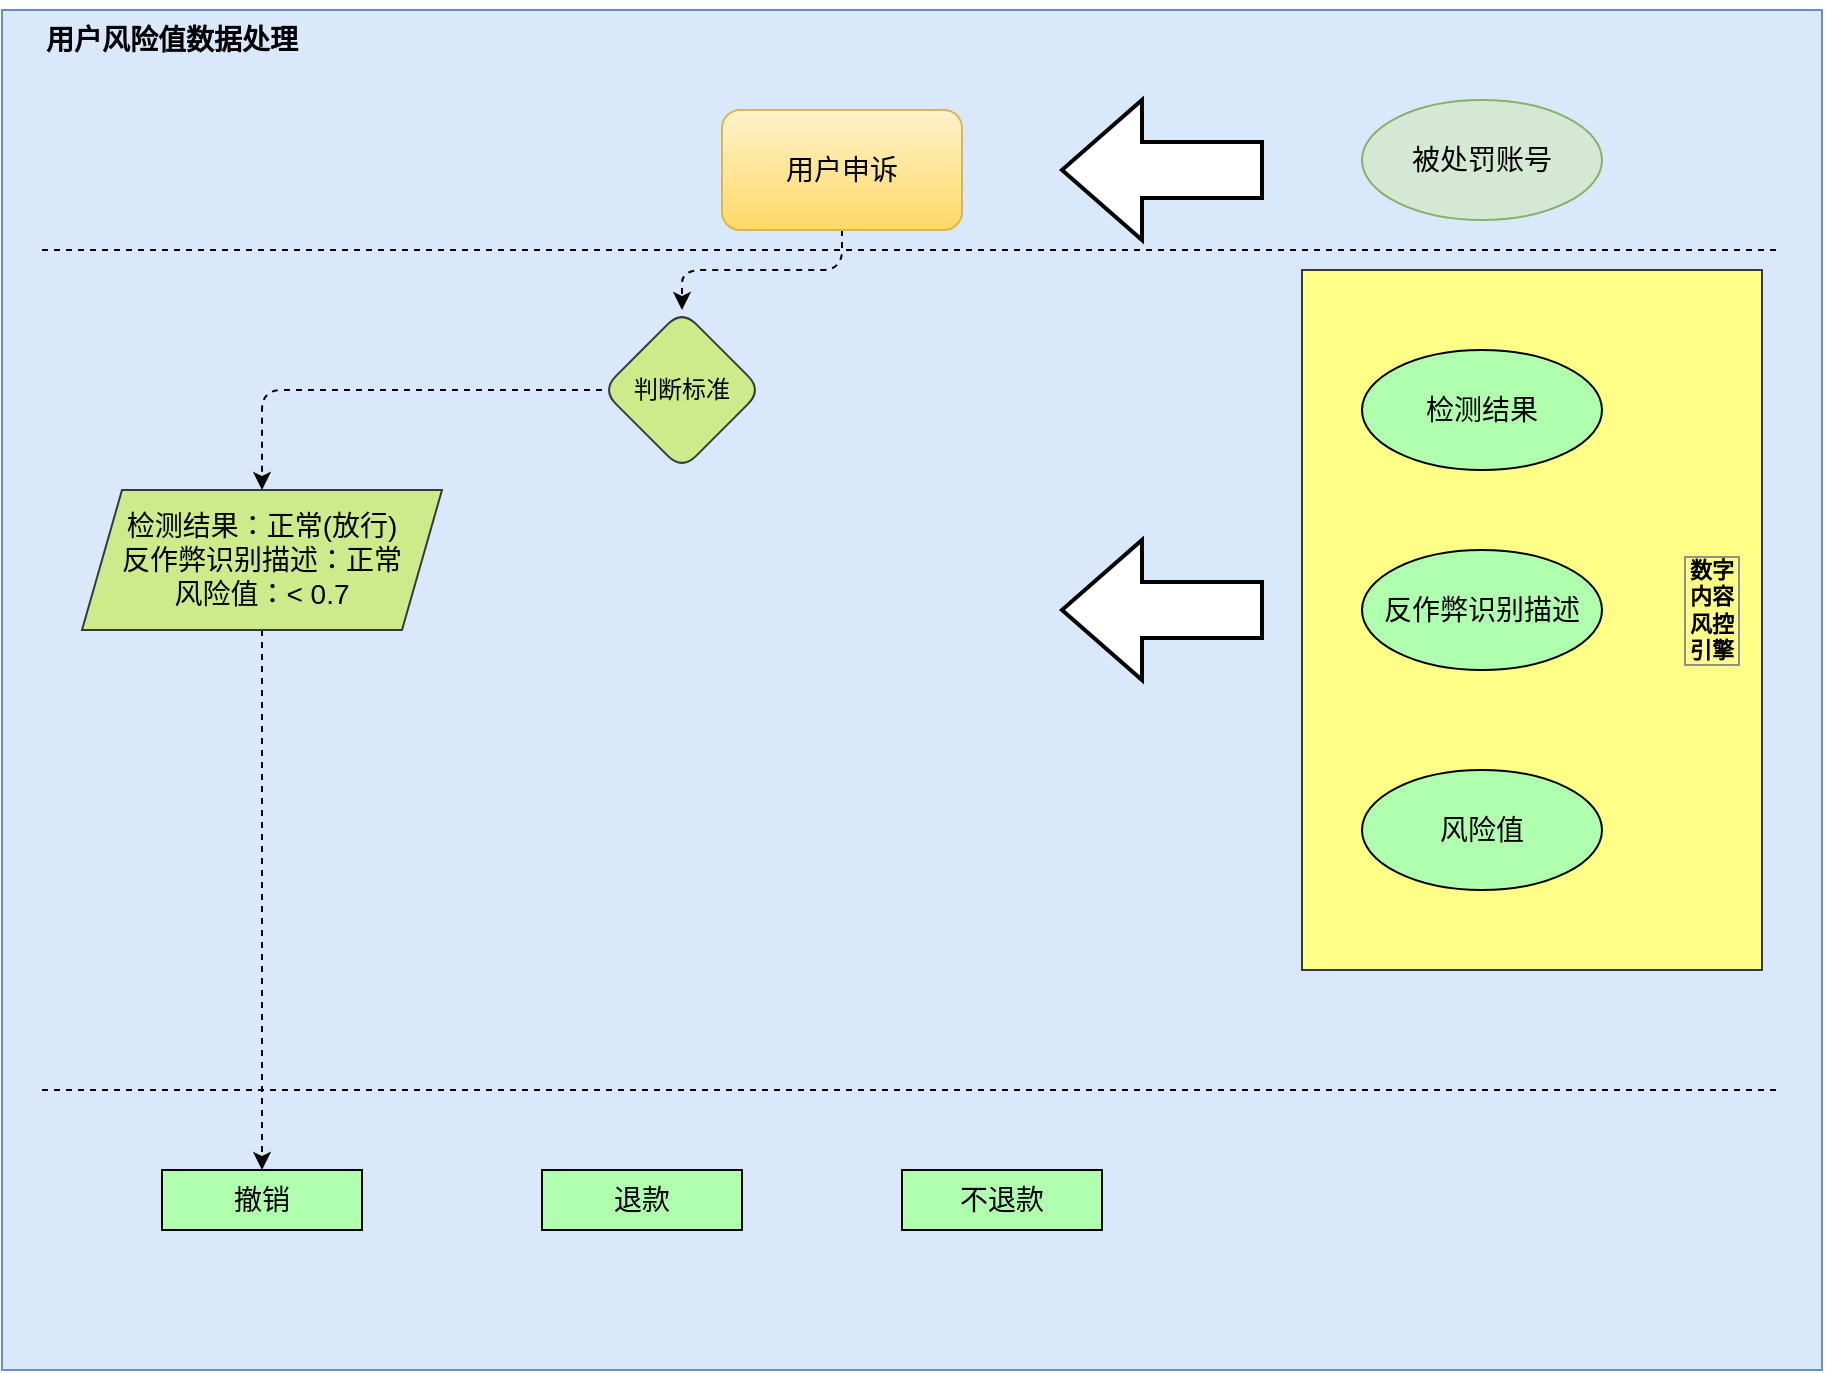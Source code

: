 <mxfile version="16.2.7" type="github">
  <diagram id="K8bH0kipLZ9rEDlnG2lr" name="Page-1">
    <mxGraphModel dx="3108" dy="786" grid="1" gridSize="10" guides="1" tooltips="1" connect="1" arrows="1" fold="1" page="1" pageScale="1" pageWidth="850" pageHeight="1400" math="0" shadow="0">
      <root>
        <mxCell id="0" />
        <mxCell id="1" parent="0" />
        <mxCell id="Bgl1Vfubp7OZOoUCv1JT-1" value="" style="text;html=1;strokeColor=#6c8ebf;fillColor=#dae8fc;align=left;verticalAlign=top;whiteSpace=wrap;fontSize=14;fontStyle=1" vertex="1" parent="1">
          <mxGeometry x="-970" y="20" width="910" height="680" as="geometry" />
        </mxCell>
        <mxCell id="Bgl1Vfubp7OZOoUCv1JT-87" value="" style="rounded=0;whiteSpace=wrap;html=1;labelBackgroundColor=none;labelBorderColor=none;fontSize=11;fillColor=#ffff88;strokeColor=#36393d;" vertex="1" parent="1">
          <mxGeometry x="-320" y="150" width="230" height="350" as="geometry" />
        </mxCell>
        <mxCell id="Bgl1Vfubp7OZOoUCv1JT-9" value="" style="edgeStyle=orthogonalEdgeStyle;rounded=1;orthogonalLoop=1;jettySize=auto;html=1;dashed=1;" edge="1" parent="1" source="Bgl1Vfubp7OZOoUCv1JT-2" target="Bgl1Vfubp7OZOoUCv1JT-8">
          <mxGeometry relative="1" as="geometry" />
        </mxCell>
        <mxCell id="Bgl1Vfubp7OZOoUCv1JT-2" value="&lt;span style=&quot;font-size: 14px&quot;&gt;用户申诉&lt;/span&gt;" style="rounded=1;whiteSpace=wrap;html=1;fillColor=#fff2cc;gradientColor=#ffd966;strokeColor=#d6b656;" vertex="1" parent="1">
          <mxGeometry x="-610" y="70" width="120" height="60" as="geometry" />
        </mxCell>
        <mxCell id="Bgl1Vfubp7OZOoUCv1JT-99" value="" style="edgeStyle=orthogonalEdgeStyle;rounded=1;orthogonalLoop=1;jettySize=auto;html=1;dashed=1;labelBackgroundColor=default;fontSize=11;fontColor=#000000;entryX=0.5;entryY=0;entryDx=0;entryDy=0;" edge="1" parent="1" source="Bgl1Vfubp7OZOoUCv1JT-8" target="Bgl1Vfubp7OZOoUCv1JT-97">
          <mxGeometry relative="1" as="geometry">
            <mxPoint x="-630" y="330" as="targetPoint" />
          </mxGeometry>
        </mxCell>
        <mxCell id="Bgl1Vfubp7OZOoUCv1JT-8" value="判断标准" style="rhombus;whiteSpace=wrap;html=1;rounded=1;fillColor=#cdeb8b;strokeColor=#36393d;" vertex="1" parent="1">
          <mxGeometry x="-670" y="170" width="80" height="80" as="geometry" />
        </mxCell>
        <mxCell id="Bgl1Vfubp7OZOoUCv1JT-77" value="&lt;p class=&quot;MsoNormal&quot;&gt;&lt;span style=&quot;font-size: 14px&quot;&gt;用户风险值数据处理&lt;/span&gt;&lt;br&gt;&lt;/p&gt;" style="text;html=1;fillColor=none;align=center;verticalAlign=middle;whiteSpace=wrap;rounded=0;labelBackgroundColor=none;labelBorderColor=none;fontSize=11;fontStyle=1" vertex="1" parent="1">
          <mxGeometry x="-970" y="20" width="170" height="30" as="geometry" />
        </mxCell>
        <mxCell id="Bgl1Vfubp7OZOoUCv1JT-80" value="" style="verticalLabelPosition=bottom;verticalAlign=top;html=1;strokeWidth=2;shape=mxgraph.arrows2.arrow;dy=0.6;dx=40;notch=0;labelBackgroundColor=none;labelBorderColor=none;fontSize=11;fontColor=#E6FFCC;direction=west;" vertex="1" parent="1">
          <mxGeometry x="-440" y="65" width="100" height="70" as="geometry" />
        </mxCell>
        <mxCell id="Bgl1Vfubp7OZOoUCv1JT-82" value="&lt;span style=&quot;font-size: 14px&quot;&gt;被处罚账号&lt;/span&gt;" style="ellipse;whiteSpace=wrap;html=1;rounded=1;fillColor=#d5e8d4;strokeColor=#82b366;" vertex="1" parent="1">
          <mxGeometry x="-290" y="65" width="120" height="60" as="geometry" />
        </mxCell>
        <mxCell id="Bgl1Vfubp7OZOoUCv1JT-84" value="检测结果" style="ellipse;whiteSpace=wrap;html=1;fontSize=14;fillColor=#AFFFAF;strokeColor=rgb(0, 0, 0);fontColor=rgb(0, 0, 0);" vertex="1" parent="1">
          <mxGeometry x="-290" y="190" width="120" height="60" as="geometry" />
        </mxCell>
        <mxCell id="Bgl1Vfubp7OZOoUCv1JT-85" value="反作弊识别描述" style="ellipse;whiteSpace=wrap;html=1;fontSize=14;fillColor=#AFFFAF;strokeColor=rgb(0, 0, 0);fontColor=rgb(0, 0, 0);" vertex="1" parent="1">
          <mxGeometry x="-290" y="290" width="120" height="60" as="geometry" />
        </mxCell>
        <mxCell id="Bgl1Vfubp7OZOoUCv1JT-86" value="风险值" style="ellipse;whiteSpace=wrap;html=1;fontSize=14;fillColor=#AFFFAF;strokeColor=rgb(0, 0, 0);fontColor=rgb(0, 0, 0);" vertex="1" parent="1">
          <mxGeometry x="-290" y="400" width="120" height="60" as="geometry" />
        </mxCell>
        <mxCell id="Bgl1Vfubp7OZOoUCv1JT-88" value="&lt;b&gt;数字内容风控引擎&lt;/b&gt;" style="text;html=1;strokeColor=none;fillColor=none;align=center;verticalAlign=middle;whiteSpace=wrap;rounded=0;labelBackgroundColor=none;labelBorderColor=#8F8F8F;fontSize=11;fontColor=#000000;horizontal=0;rotation=90;" vertex="1" parent="1">
          <mxGeometry x="-180" y="305" width="130" height="30" as="geometry" />
        </mxCell>
        <mxCell id="Bgl1Vfubp7OZOoUCv1JT-89" value="" style="verticalLabelPosition=bottom;verticalAlign=top;html=1;strokeWidth=2;shape=mxgraph.arrows2.arrow;dy=0.6;dx=40;notch=0;labelBackgroundColor=none;labelBorderColor=none;fontSize=11;fontColor=#E6FFCC;direction=west;" vertex="1" parent="1">
          <mxGeometry x="-440" y="285" width="100" height="70" as="geometry" />
        </mxCell>
        <mxCell id="Bgl1Vfubp7OZOoUCv1JT-91" value="" style="endArrow=none;dashed=1;html=1;rounded=1;labelBackgroundColor=default;fontSize=11;fontColor=#000000;" edge="1" parent="1">
          <mxGeometry width="50" height="50" relative="1" as="geometry">
            <mxPoint x="-950" y="140" as="sourcePoint" />
            <mxPoint x="-80" y="140" as="targetPoint" />
          </mxGeometry>
        </mxCell>
        <mxCell id="Bgl1Vfubp7OZOoUCv1JT-93" value="撤销" style="whiteSpace=wrap;html=1;fontSize=14;fillColor=#AFFFAF;strokeColor=rgb(0, 0, 0);fontColor=rgb(0, 0, 0);" vertex="1" parent="1">
          <mxGeometry x="-890" y="600" width="100" height="30" as="geometry" />
        </mxCell>
        <mxCell id="Bgl1Vfubp7OZOoUCv1JT-94" value="退款" style="whiteSpace=wrap;html=1;fontSize=14;fillColor=#AFFFAF;strokeColor=rgb(0, 0, 0);fontColor=rgb(0, 0, 0);" vertex="1" parent="1">
          <mxGeometry x="-700" y="600" width="100" height="30" as="geometry" />
        </mxCell>
        <mxCell id="Bgl1Vfubp7OZOoUCv1JT-95" value="不退款" style="whiteSpace=wrap;html=1;fontSize=14;fillColor=#AFFFAF;strokeColor=rgb(0, 0, 0);fontColor=rgb(0, 0, 0);" vertex="1" parent="1">
          <mxGeometry x="-520" y="600" width="100" height="30" as="geometry" />
        </mxCell>
        <mxCell id="Bgl1Vfubp7OZOoUCv1JT-102" value="" style="edgeStyle=orthogonalEdgeStyle;rounded=1;orthogonalLoop=1;jettySize=auto;html=1;dashed=1;labelBackgroundColor=default;fontSize=11;fontColor=#000000;entryX=0.5;entryY=0;entryDx=0;entryDy=0;" edge="1" parent="1" source="Bgl1Vfubp7OZOoUCv1JT-97" target="Bgl1Vfubp7OZOoUCv1JT-93">
          <mxGeometry relative="1" as="geometry">
            <mxPoint x="-840" y="410" as="targetPoint" />
          </mxGeometry>
        </mxCell>
        <mxCell id="Bgl1Vfubp7OZOoUCv1JT-97" value="&lt;span style=&quot;font-size: 14px&quot;&gt;检测结果：&lt;/span&gt;&lt;span style=&quot;font-size: 14px&quot;&gt;正常(放行)&lt;br&gt;&lt;/span&gt;&lt;span style=&quot;font-size: 14px&quot;&gt;反作弊识别描述：正常&lt;br&gt;&lt;/span&gt;&lt;span style=&quot;font-size: 14px&quot;&gt;风险值：&amp;lt; 0.7&lt;br&gt;&lt;/span&gt;" style="shape=parallelogram;perimeter=parallelogramPerimeter;whiteSpace=wrap;html=1;fixedSize=1;labelBackgroundColor=none;labelBorderColor=none;fontSize=11;fillColor=#cdeb8b;strokeColor=#36393d;align=center;" vertex="1" parent="1">
          <mxGeometry x="-930" y="260" width="180" height="70" as="geometry" />
        </mxCell>
        <mxCell id="Bgl1Vfubp7OZOoUCv1JT-101" value="" style="endArrow=none;dashed=1;html=1;rounded=1;labelBackgroundColor=default;fontSize=11;fontColor=#000000;" edge="1" parent="1">
          <mxGeometry width="50" height="50" relative="1" as="geometry">
            <mxPoint x="-950" y="560" as="sourcePoint" />
            <mxPoint x="-80" y="560" as="targetPoint" />
          </mxGeometry>
        </mxCell>
      </root>
    </mxGraphModel>
  </diagram>
</mxfile>
